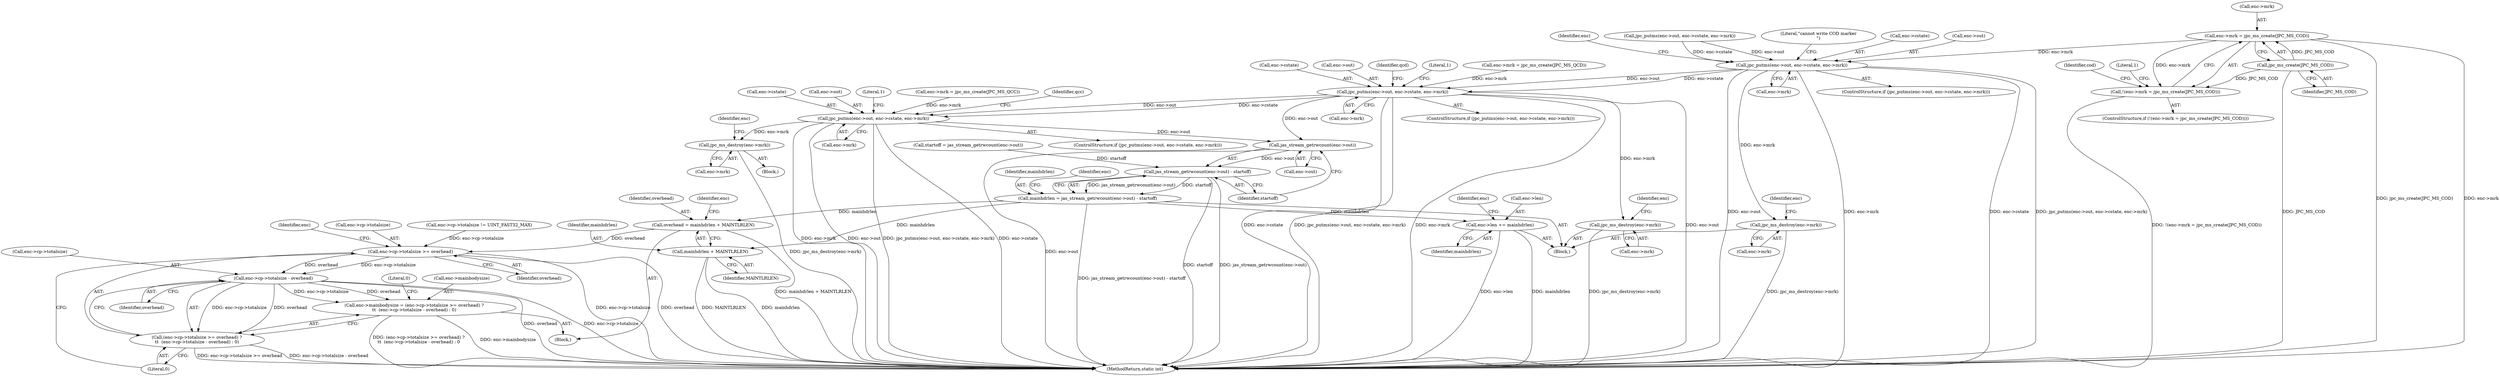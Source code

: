 digraph "0_jasper_d42b2388f7f8e0332c846675133acea151fc557a_38@API" {
"1000673" [label="(Call,enc->mrk = jpc_ms_create(JPC_MS_COD))"];
"1000677" [label="(Call,jpc_ms_create(JPC_MS_COD))"];
"1000672" [label="(Call,!(enc->mrk = jpc_ms_create(JPC_MS_COD)))"];
"1000874" [label="(Call,jpc_putms(enc->out, enc->cstate, enc->mrk))"];
"1000890" [label="(Call,jpc_ms_destroy(enc->mrk))"];
"1000973" [label="(Call,jpc_putms(enc->out, enc->cstate, enc->mrk))"];
"1000994" [label="(Call,jpc_ms_destroy(enc->mrk))"];
"1001100" [label="(Call,jpc_putms(enc->out, enc->cstate, enc->mrk))"];
"1001121" [label="(Call,jpc_ms_destroy(enc->mrk))"];
"1001133" [label="(Call,jas_stream_getrwcount(enc->out))"];
"1001132" [label="(Call,jas_stream_getrwcount(enc->out) - startoff)"];
"1001130" [label="(Call,mainhdrlen = jas_stream_getrwcount(enc->out) - startoff)"];
"1001138" [label="(Call,enc->len += mainhdrlen)"];
"1001153" [label="(Call,overhead = mainhdrlen + MAINTLRLEN)"];
"1001163" [label="(Call,enc->cp->totalsize >= overhead)"];
"1001170" [label="(Call,enc->cp->totalsize - overhead)"];
"1001158" [label="(Call,enc->mainbodysize = (enc->cp->totalsize >= overhead) ?\n\t\t  (enc->cp->totalsize - overhead) : 0)"];
"1001162" [label="(Call,(enc->cp->totalsize >= overhead) ?\n\t\t  (enc->cp->totalsize - overhead) : 0)"];
"1001155" [label="(Call,mainhdrlen + MAINTLRLEN)"];
"1000977" [label="(Call,enc->cstate)"];
"1001140" [label="(Identifier,enc)"];
"1001153" [label="(Call,overhead = mainhdrlen + MAINTLRLEN)"];
"1000886" [label="(Literal,\"cannot write COD marker\n\")"];
"1001130" [label="(Call,mainhdrlen = jas_stream_getrwcount(enc->out) - startoff)"];
"1001132" [label="(Call,jas_stream_getrwcount(enc->out) - startoff)"];
"1001155" [label="(Call,mainhdrlen + MAINTLRLEN)"];
"1000673" [label="(Call,enc->mrk = jpc_ms_create(JPC_MS_COD))"];
"1001133" [label="(Call,jas_stream_getrwcount(enc->out))"];
"1001142" [label="(Identifier,mainhdrlen)"];
"1001164" [label="(Call,enc->cp->totalsize)"];
"1001144" [label="(Call,enc->cp->totalsize != UINT_FAST32_MAX)"];
"1001158" [label="(Call,enc->mainbodysize = (enc->cp->totalsize >= overhead) ?\n\t\t  (enc->cp->totalsize - overhead) : 0)"];
"1001099" [label="(ControlStructure,if (jpc_putms(enc->out, enc->cstate, enc->mrk)))"];
"1001134" [label="(Call,enc->out)"];
"1001163" [label="(Call,enc->cp->totalsize >= overhead)"];
"1001104" [label="(Call,enc->cstate)"];
"1000974" [label="(Call,enc->out)"];
"1000682" [label="(Literal,1)"];
"1001139" [label="(Call,enc->len)"];
"1001138" [label="(Call,enc->len += mainhdrlen)"];
"1000874" [label="(Call,jpc_putms(enc->out, enc->cstate, enc->mrk))"];
"1001169" [label="(Identifier,overhead)"];
"1001107" [label="(Call,enc->mrk)"];
"1000671" [label="(ControlStructure,if (!(enc->mrk = jpc_ms_create(JPC_MS_COD))))"];
"1001122" [label="(Call,enc->mrk)"];
"1000678" [label="(Identifier,JPC_MS_COD)"];
"1001121" [label="(Call,jpc_ms_destroy(enc->mrk))"];
"1000878" [label="(Call,enc->cstate)"];
"1001101" [label="(Call,enc->out)"];
"1000873" [label="(ControlStructure,if (jpc_putms(enc->out, enc->cstate, enc->mrk)))"];
"1000990" [label="(Identifier,qcd)"];
"1001131" [label="(Identifier,mainhdrlen)"];
"1001020" [label="(Block,)"];
"1000890" [label="(Call,jpc_ms_destroy(enc->mrk))"];
"1000896" [label="(Identifier,enc)"];
"1000972" [label="(ControlStructure,if (jpc_putms(enc->out, enc->cstate, enc->mrk)))"];
"1000986" [label="(Literal,1)"];
"1001157" [label="(Identifier,MAINTLRLEN)"];
"1001176" [label="(Identifier,overhead)"];
"1001000" [label="(Identifier,enc)"];
"1001162" [label="(Call,(enc->cp->totalsize >= overhead) ?\n\t\t  (enc->cp->totalsize - overhead) : 0)"];
"1001173" [label="(Identifier,enc)"];
"1001170" [label="(Call,enc->cp->totalsize - overhead)"];
"1001187" [label="(MethodReturn,static int)"];
"1001137" [label="(Identifier,startoff)"];
"1001154" [label="(Identifier,overhead)"];
"1001177" [label="(Literal,0)"];
"1000994" [label="(Call,jpc_ms_destroy(enc->mrk))"];
"1001186" [label="(Literal,0)"];
"1000881" [label="(Call,enc->mrk)"];
"1001171" [label="(Call,enc->cp->totalsize)"];
"1000106" [label="(Block,)"];
"1000134" [label="(Call,startoff = jas_stream_getrwcount(enc->out))"];
"1000875" [label="(Call,enc->out)"];
"1000901" [label="(Call,enc->mrk = jpc_ms_create(JPC_MS_QCD))"];
"1000674" [label="(Call,enc->mrk)"];
"1001113" [label="(Literal,1)"];
"1000973" [label="(Call,jpc_putms(enc->out, enc->cstate, enc->mrk))"];
"1000672" [label="(Call,!(enc->mrk = jpc_ms_create(JPC_MS_COD)))"];
"1000891" [label="(Call,enc->mrk)"];
"1001023" [label="(Call,enc->mrk = jpc_ms_create(JPC_MS_QCC))"];
"1001151" [label="(Block,)"];
"1000684" [label="(Identifier,cod)"];
"1000892" [label="(Identifier,enc)"];
"1001160" [label="(Identifier,enc)"];
"1001159" [label="(Call,enc->mainbodysize)"];
"1001127" [label="(Identifier,enc)"];
"1001147" [label="(Identifier,enc)"];
"1001117" [label="(Identifier,qcc)"];
"1000980" [label="(Call,enc->mrk)"];
"1001156" [label="(Identifier,mainhdrlen)"];
"1000677" [label="(Call,jpc_ms_create(JPC_MS_COD))"];
"1001100" [label="(Call,jpc_putms(enc->out, enc->cstate, enc->mrk))"];
"1000995" [label="(Call,enc->mrk)"];
"1000482" [label="(Call,jpc_putms(enc->out, enc->cstate, enc->mrk))"];
"1000673" -> "1000672"  [label="AST: "];
"1000673" -> "1000677"  [label="CFG: "];
"1000674" -> "1000673"  [label="AST: "];
"1000677" -> "1000673"  [label="AST: "];
"1000672" -> "1000673"  [label="CFG: "];
"1000673" -> "1001187"  [label="DDG: jpc_ms_create(JPC_MS_COD)"];
"1000673" -> "1001187"  [label="DDG: enc->mrk"];
"1000673" -> "1000672"  [label="DDG: enc->mrk"];
"1000677" -> "1000673"  [label="DDG: JPC_MS_COD"];
"1000673" -> "1000874"  [label="DDG: enc->mrk"];
"1000677" -> "1000678"  [label="CFG: "];
"1000678" -> "1000677"  [label="AST: "];
"1000677" -> "1001187"  [label="DDG: JPC_MS_COD"];
"1000677" -> "1000672"  [label="DDG: JPC_MS_COD"];
"1000672" -> "1000671"  [label="AST: "];
"1000682" -> "1000672"  [label="CFG: "];
"1000684" -> "1000672"  [label="CFG: "];
"1000672" -> "1001187"  [label="DDG: !(enc->mrk = jpc_ms_create(JPC_MS_COD))"];
"1000874" -> "1000873"  [label="AST: "];
"1000874" -> "1000881"  [label="CFG: "];
"1000875" -> "1000874"  [label="AST: "];
"1000878" -> "1000874"  [label="AST: "];
"1000881" -> "1000874"  [label="AST: "];
"1000886" -> "1000874"  [label="CFG: "];
"1000892" -> "1000874"  [label="CFG: "];
"1000874" -> "1001187"  [label="DDG: enc->mrk"];
"1000874" -> "1001187"  [label="DDG: enc->cstate"];
"1000874" -> "1001187"  [label="DDG: jpc_putms(enc->out, enc->cstate, enc->mrk)"];
"1000874" -> "1001187"  [label="DDG: enc->out"];
"1000482" -> "1000874"  [label="DDG: enc->out"];
"1000482" -> "1000874"  [label="DDG: enc->cstate"];
"1000874" -> "1000890"  [label="DDG: enc->mrk"];
"1000874" -> "1000973"  [label="DDG: enc->out"];
"1000874" -> "1000973"  [label="DDG: enc->cstate"];
"1000890" -> "1000106"  [label="AST: "];
"1000890" -> "1000891"  [label="CFG: "];
"1000891" -> "1000890"  [label="AST: "];
"1000896" -> "1000890"  [label="CFG: "];
"1000890" -> "1001187"  [label="DDG: jpc_ms_destroy(enc->mrk)"];
"1000973" -> "1000972"  [label="AST: "];
"1000973" -> "1000980"  [label="CFG: "];
"1000974" -> "1000973"  [label="AST: "];
"1000977" -> "1000973"  [label="AST: "];
"1000980" -> "1000973"  [label="AST: "];
"1000986" -> "1000973"  [label="CFG: "];
"1000990" -> "1000973"  [label="CFG: "];
"1000973" -> "1001187"  [label="DDG: enc->out"];
"1000973" -> "1001187"  [label="DDG: enc->cstate"];
"1000973" -> "1001187"  [label="DDG: jpc_putms(enc->out, enc->cstate, enc->mrk)"];
"1000973" -> "1001187"  [label="DDG: enc->mrk"];
"1000901" -> "1000973"  [label="DDG: enc->mrk"];
"1000973" -> "1000994"  [label="DDG: enc->mrk"];
"1000973" -> "1001100"  [label="DDG: enc->out"];
"1000973" -> "1001100"  [label="DDG: enc->cstate"];
"1000973" -> "1001133"  [label="DDG: enc->out"];
"1000994" -> "1000106"  [label="AST: "];
"1000994" -> "1000995"  [label="CFG: "];
"1000995" -> "1000994"  [label="AST: "];
"1001000" -> "1000994"  [label="CFG: "];
"1000994" -> "1001187"  [label="DDG: jpc_ms_destroy(enc->mrk)"];
"1001100" -> "1001099"  [label="AST: "];
"1001100" -> "1001107"  [label="CFG: "];
"1001101" -> "1001100"  [label="AST: "];
"1001104" -> "1001100"  [label="AST: "];
"1001107" -> "1001100"  [label="AST: "];
"1001113" -> "1001100"  [label="CFG: "];
"1001117" -> "1001100"  [label="CFG: "];
"1001100" -> "1001187"  [label="DDG: jpc_putms(enc->out, enc->cstate, enc->mrk)"];
"1001100" -> "1001187"  [label="DDG: enc->cstate"];
"1001100" -> "1001187"  [label="DDG: enc->mrk"];
"1001100" -> "1001187"  [label="DDG: enc->out"];
"1001023" -> "1001100"  [label="DDG: enc->mrk"];
"1001100" -> "1001121"  [label="DDG: enc->mrk"];
"1001100" -> "1001133"  [label="DDG: enc->out"];
"1001121" -> "1001020"  [label="AST: "];
"1001121" -> "1001122"  [label="CFG: "];
"1001122" -> "1001121"  [label="AST: "];
"1001127" -> "1001121"  [label="CFG: "];
"1001121" -> "1001187"  [label="DDG: jpc_ms_destroy(enc->mrk)"];
"1001133" -> "1001132"  [label="AST: "];
"1001133" -> "1001134"  [label="CFG: "];
"1001134" -> "1001133"  [label="AST: "];
"1001137" -> "1001133"  [label="CFG: "];
"1001133" -> "1001187"  [label="DDG: enc->out"];
"1001133" -> "1001132"  [label="DDG: enc->out"];
"1001132" -> "1001130"  [label="AST: "];
"1001132" -> "1001137"  [label="CFG: "];
"1001137" -> "1001132"  [label="AST: "];
"1001130" -> "1001132"  [label="CFG: "];
"1001132" -> "1001187"  [label="DDG: startoff"];
"1001132" -> "1001187"  [label="DDG: jas_stream_getrwcount(enc->out)"];
"1001132" -> "1001130"  [label="DDG: jas_stream_getrwcount(enc->out)"];
"1001132" -> "1001130"  [label="DDG: startoff"];
"1000134" -> "1001132"  [label="DDG: startoff"];
"1001130" -> "1000106"  [label="AST: "];
"1001131" -> "1001130"  [label="AST: "];
"1001140" -> "1001130"  [label="CFG: "];
"1001130" -> "1001187"  [label="DDG: jas_stream_getrwcount(enc->out) - startoff"];
"1001130" -> "1001138"  [label="DDG: mainhdrlen"];
"1001130" -> "1001153"  [label="DDG: mainhdrlen"];
"1001130" -> "1001155"  [label="DDG: mainhdrlen"];
"1001138" -> "1000106"  [label="AST: "];
"1001138" -> "1001142"  [label="CFG: "];
"1001139" -> "1001138"  [label="AST: "];
"1001142" -> "1001138"  [label="AST: "];
"1001147" -> "1001138"  [label="CFG: "];
"1001138" -> "1001187"  [label="DDG: enc->len"];
"1001138" -> "1001187"  [label="DDG: mainhdrlen"];
"1001153" -> "1001151"  [label="AST: "];
"1001153" -> "1001155"  [label="CFG: "];
"1001154" -> "1001153"  [label="AST: "];
"1001155" -> "1001153"  [label="AST: "];
"1001160" -> "1001153"  [label="CFG: "];
"1001153" -> "1001187"  [label="DDG: mainhdrlen + MAINTLRLEN"];
"1001153" -> "1001163"  [label="DDG: overhead"];
"1001163" -> "1001162"  [label="AST: "];
"1001163" -> "1001169"  [label="CFG: "];
"1001164" -> "1001163"  [label="AST: "];
"1001169" -> "1001163"  [label="AST: "];
"1001173" -> "1001163"  [label="CFG: "];
"1001177" -> "1001163"  [label="CFG: "];
"1001163" -> "1001187"  [label="DDG: enc->cp->totalsize"];
"1001163" -> "1001187"  [label="DDG: overhead"];
"1001144" -> "1001163"  [label="DDG: enc->cp->totalsize"];
"1001163" -> "1001170"  [label="DDG: enc->cp->totalsize"];
"1001163" -> "1001170"  [label="DDG: overhead"];
"1001170" -> "1001162"  [label="AST: "];
"1001170" -> "1001176"  [label="CFG: "];
"1001171" -> "1001170"  [label="AST: "];
"1001176" -> "1001170"  [label="AST: "];
"1001162" -> "1001170"  [label="CFG: "];
"1001170" -> "1001187"  [label="DDG: overhead"];
"1001170" -> "1001187"  [label="DDG: enc->cp->totalsize"];
"1001170" -> "1001158"  [label="DDG: enc->cp->totalsize"];
"1001170" -> "1001158"  [label="DDG: overhead"];
"1001170" -> "1001162"  [label="DDG: enc->cp->totalsize"];
"1001170" -> "1001162"  [label="DDG: overhead"];
"1001158" -> "1001151"  [label="AST: "];
"1001158" -> "1001162"  [label="CFG: "];
"1001159" -> "1001158"  [label="AST: "];
"1001162" -> "1001158"  [label="AST: "];
"1001186" -> "1001158"  [label="CFG: "];
"1001158" -> "1001187"  [label="DDG: enc->mainbodysize"];
"1001158" -> "1001187"  [label="DDG: (enc->cp->totalsize >= overhead) ?\n\t\t  (enc->cp->totalsize - overhead) : 0"];
"1001162" -> "1001177"  [label="CFG: "];
"1001177" -> "1001162"  [label="AST: "];
"1001162" -> "1001187"  [label="DDG: enc->cp->totalsize >= overhead"];
"1001162" -> "1001187"  [label="DDG: enc->cp->totalsize - overhead"];
"1001155" -> "1001157"  [label="CFG: "];
"1001156" -> "1001155"  [label="AST: "];
"1001157" -> "1001155"  [label="AST: "];
"1001155" -> "1001187"  [label="DDG: mainhdrlen"];
"1001155" -> "1001187"  [label="DDG: MAINTLRLEN"];
}
